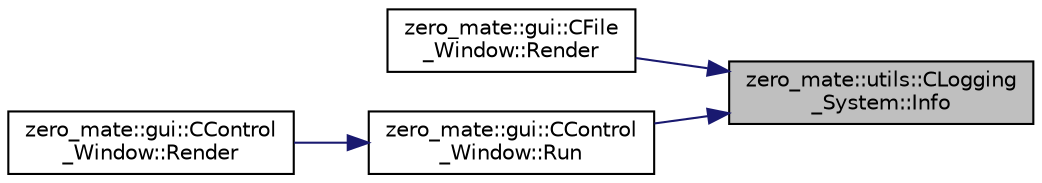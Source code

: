 digraph "zero_mate::utils::CLogging_System::Info"
{
 // LATEX_PDF_SIZE
  bgcolor="transparent";
  edge [fontname="Helvetica",fontsize="10",labelfontname="Helvetica",labelfontsize="10"];
  node [fontname="Helvetica",fontsize="10",shape=record];
  rankdir="RL";
  Node1 [label="zero_mate::utils::CLogging\l_System::Info",height=0.2,width=0.4,color="black", fillcolor="grey75", style="filled", fontcolor="black",tooltip=" "];
  Node1 -> Node2 [dir="back",color="midnightblue",fontsize="10",style="solid",fontname="Helvetica"];
  Node2 [label="zero_mate::gui::CFile\l_Window::Render",height=0.2,width=0.4,color="black",URL="$classzero__mate_1_1gui_1_1CFile__Window.html#affaac4b63e2d16566e84c333a0f48468",tooltip=" "];
  Node1 -> Node3 [dir="back",color="midnightblue",fontsize="10",style="solid",fontname="Helvetica"];
  Node3 [label="zero_mate::gui::CControl\l_Window::Run",height=0.2,width=0.4,color="black",URL="$classzero__mate_1_1gui_1_1CControl__Window.html#ad83b2651e1d6bf8ed72e3553526f17ca",tooltip=" "];
  Node3 -> Node4 [dir="back",color="midnightblue",fontsize="10",style="solid",fontname="Helvetica"];
  Node4 [label="zero_mate::gui::CControl\l_Window::Render",height=0.2,width=0.4,color="black",URL="$classzero__mate_1_1gui_1_1CControl__Window.html#aabafaf7d45b7c4516719dce03772ee5a",tooltip=" "];
}
